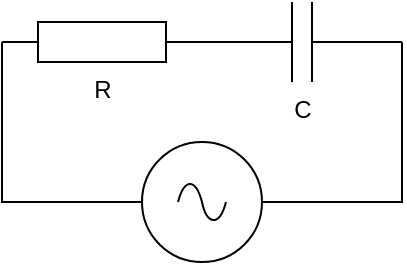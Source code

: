 <mxfile version="20.5.3" type="device"><diagram id="v9BG95ssewK375Wpxwma" name="Page-1"><mxGraphModel dx="782" dy="446" grid="1" gridSize="10" guides="1" tooltips="1" connect="1" arrows="1" fold="1" page="1" pageScale="1" pageWidth="827" pageHeight="1169" math="0" shadow="0"><root><mxCell id="0"/><mxCell id="1" parent="0"/><mxCell id="YYURHYV1IYphmZWS3yP0-1" value="R" style="pointerEvents=1;verticalLabelPosition=bottom;shadow=0;dashed=0;align=center;html=1;verticalAlign=top;shape=mxgraph.electrical.resistors.resistor_1;" vertex="1" parent="1"><mxGeometry x="190" y="70" width="100" height="20" as="geometry"/></mxCell><mxCell id="YYURHYV1IYphmZWS3yP0-3" value="C" style="pointerEvents=1;verticalLabelPosition=bottom;shadow=0;dashed=0;align=center;html=1;verticalAlign=top;shape=mxgraph.electrical.capacitors.capacitor_1;" vertex="1" parent="1"><mxGeometry x="290" y="60" width="100" height="40" as="geometry"/></mxCell><mxCell id="YYURHYV1IYphmZWS3yP0-7" value="" style="endArrow=none;html=1;rounded=0;exitX=0.5;exitY=1;exitDx=0;exitDy=0;exitPerimeter=0;entryX=1;entryY=0.5;entryDx=0;entryDy=0;entryPerimeter=0;" edge="1" parent="1" target="YYURHYV1IYphmZWS3yP0-3"><mxGeometry width="50" height="50" relative="1" as="geometry"><mxPoint x="320" y="160" as="sourcePoint"/><mxPoint x="400" y="160" as="targetPoint"/><Array as="points"><mxPoint x="390" y="160"/></Array></mxGeometry></mxCell><mxCell id="YYURHYV1IYphmZWS3yP0-8" value="" style="endArrow=none;html=1;rounded=0;exitX=0.5;exitY=0;exitDx=0;exitDy=0;exitPerimeter=0;entryX=0;entryY=0.5;entryDx=0;entryDy=0;entryPerimeter=0;" edge="1" parent="1" target="YYURHYV1IYphmZWS3yP0-1"><mxGeometry width="50" height="50" relative="1" as="geometry"><mxPoint x="260" y="160" as="sourcePoint"/><mxPoint x="90" y="80" as="targetPoint"/><Array as="points"><mxPoint x="190" y="160"/></Array></mxGeometry></mxCell><mxCell id="YYURHYV1IYphmZWS3yP0-10" value="" style="pointerEvents=1;verticalLabelPosition=bottom;shadow=0;dashed=0;align=center;html=1;verticalAlign=top;shape=mxgraph.electrical.signal_sources.source;aspect=fixed;points=[[0.5,0,0],[1,0.5,0],[0.5,1,0],[0,0.5,0]];elSignalType=ac;" vertex="1" parent="1"><mxGeometry x="260" y="130" width="60" height="60" as="geometry"/></mxCell></root></mxGraphModel></diagram></mxfile>